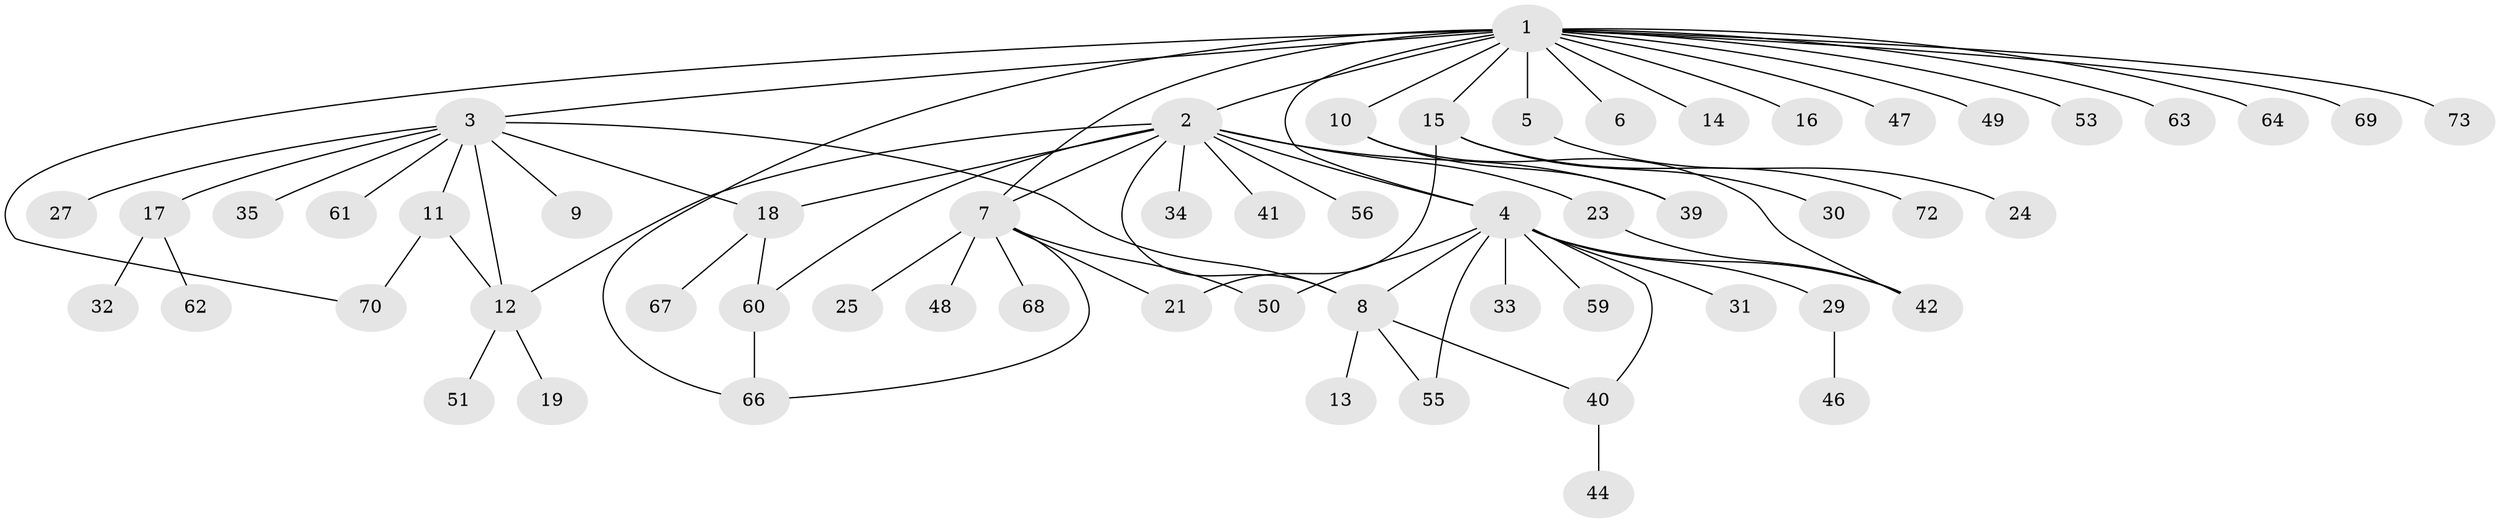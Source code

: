// Generated by graph-tools (version 1.1) at 2025/51/02/27/25 19:51:55]
// undirected, 58 vertices, 75 edges
graph export_dot {
graph [start="1"]
  node [color=gray90,style=filled];
  1 [super="+54"];
  2 [super="+45"];
  3 [super="+43"];
  4 [super="+22"];
  5;
  6;
  7 [super="+37"];
  8 [super="+52"];
  9;
  10 [super="+26"];
  11 [super="+20"];
  12 [super="+65"];
  13;
  14;
  15 [super="+28"];
  16;
  17 [super="+38"];
  18 [super="+36"];
  19;
  21;
  23;
  24;
  25;
  27;
  29;
  30;
  31;
  32 [super="+57"];
  33;
  34;
  35;
  39;
  40;
  41;
  42 [super="+58"];
  44;
  46;
  47;
  48;
  49;
  50;
  51;
  53;
  55;
  56;
  59;
  60 [super="+71"];
  61;
  62;
  63;
  64;
  66;
  67;
  68;
  69;
  70;
  72;
  73;
  1 -- 2 [weight=2];
  1 -- 3;
  1 -- 5;
  1 -- 6;
  1 -- 7;
  1 -- 10 [weight=2];
  1 -- 14;
  1 -- 15;
  1 -- 16;
  1 -- 47;
  1 -- 49;
  1 -- 53;
  1 -- 63;
  1 -- 64;
  1 -- 66;
  1 -- 69;
  1 -- 70;
  1 -- 73;
  1 -- 4;
  2 -- 4;
  2 -- 7 [weight=2];
  2 -- 8;
  2 -- 12;
  2 -- 18;
  2 -- 23;
  2 -- 34;
  2 -- 39;
  2 -- 41;
  2 -- 60;
  2 -- 56;
  3 -- 8;
  3 -- 9;
  3 -- 11;
  3 -- 17;
  3 -- 27;
  3 -- 35;
  3 -- 61;
  3 -- 18;
  3 -- 12;
  4 -- 33;
  4 -- 50;
  4 -- 59;
  4 -- 8;
  4 -- 40;
  4 -- 42;
  4 -- 55;
  4 -- 29;
  4 -- 31;
  5 -- 24;
  7 -- 21;
  7 -- 25;
  7 -- 48;
  7 -- 50;
  7 -- 66;
  7 -- 68;
  8 -- 13;
  8 -- 40;
  8 -- 55;
  10 -- 39;
  10 -- 42;
  11 -- 12;
  11 -- 70;
  12 -- 19;
  12 -- 51;
  15 -- 21;
  15 -- 72;
  15 -- 30;
  17 -- 32;
  17 -- 62;
  18 -- 67;
  18 -- 60;
  23 -- 42;
  29 -- 46;
  40 -- 44;
  60 -- 66;
}
